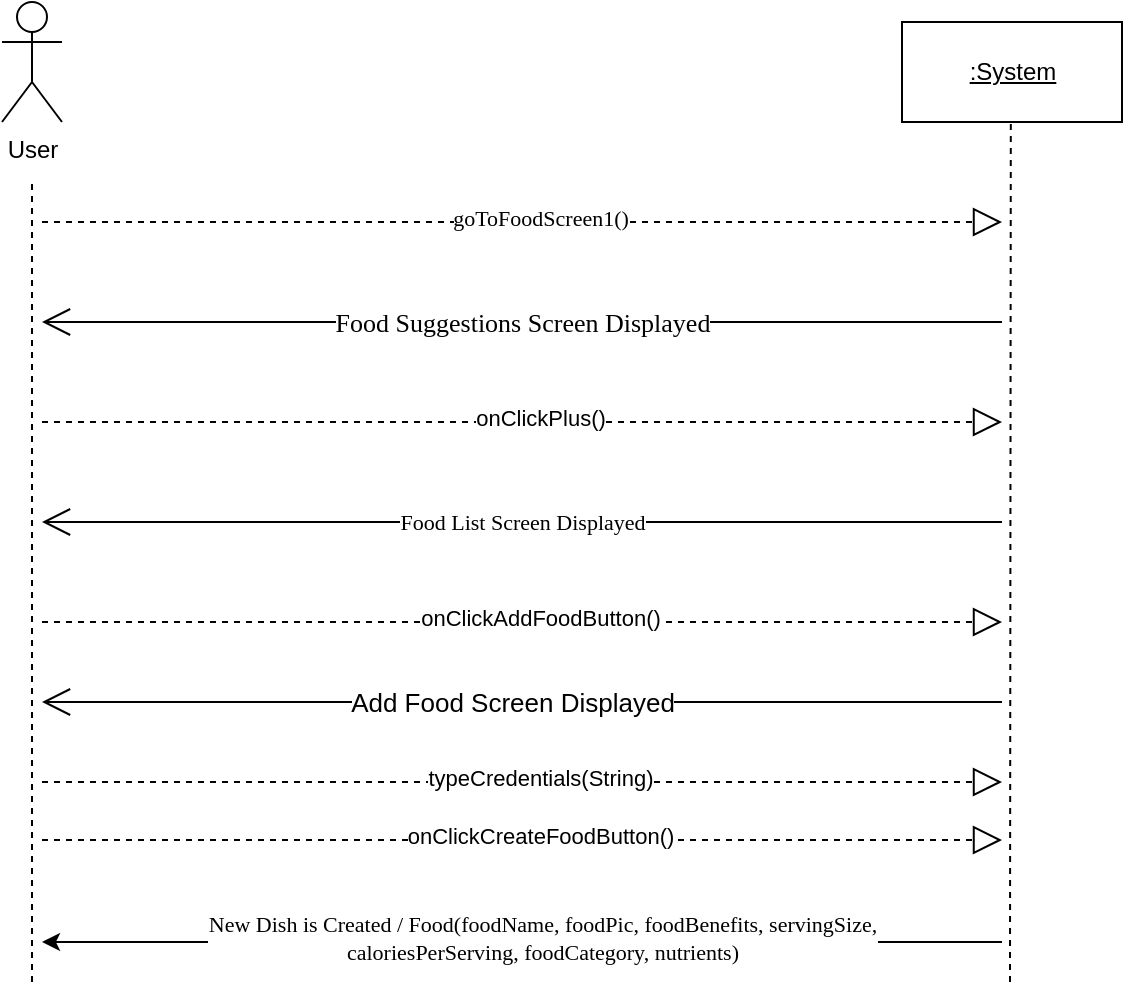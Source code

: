 <mxfile version="15.8.7" type="device"><diagram id="fsKUEpt00cAQXqf5Vs6Y" name="Page-1"><mxGraphModel dx="1404" dy="1714" grid="1" gridSize="10" guides="1" tooltips="1" connect="1" arrows="1" fold="1" page="1" pageScale="1" pageWidth="850" pageHeight="1100" math="0" shadow="0"><root><mxCell id="0"/><mxCell id="1" parent="0"/><mxCell id="f-GdbEtR7hPHFlpdBjNb-2" value="User" style="shape=umlActor;verticalLabelPosition=bottom;verticalAlign=top;html=1;" parent="1" vertex="1"><mxGeometry x="150" y="130" width="30" height="60" as="geometry"/></mxCell><mxCell id="f-GdbEtR7hPHFlpdBjNb-3" value="&lt;u&gt;:System&lt;/u&gt;" style="html=1;" parent="1" vertex="1"><mxGeometry x="600" y="140" width="110" height="50" as="geometry"/></mxCell><mxCell id="f-GdbEtR7hPHFlpdBjNb-6" value="" style="endArrow=none;dashed=1;html=1;rounded=0;" parent="1" edge="1"><mxGeometry width="50" height="50" relative="1" as="geometry"><mxPoint x="165" y="620" as="sourcePoint"/><mxPoint x="165" y="220" as="targetPoint"/></mxGeometry></mxCell><mxCell id="f-GdbEtR7hPHFlpdBjNb-7" value="" style="endArrow=none;dashed=1;html=1;rounded=0;" parent="1" edge="1"><mxGeometry width="50" height="50" relative="1" as="geometry"><mxPoint x="654" y="620" as="sourcePoint"/><mxPoint x="654.41" y="190" as="targetPoint"/></mxGeometry></mxCell><mxCell id="w5Yw9LY-AuXsBXbNcG6X-1" value="&lt;font face=&quot;Georgia&quot;&gt;&lt;br&gt;&lt;span style=&quot;font-size: 13px ; color: rgb(0 , 0 , 0) ; font-weight: normal ; text-decoration: none ; font-style: normal&quot;&gt;Food Suggestions Screen Displayed&lt;/span&gt;&lt;br&gt;&lt;br&gt;&lt;/font&gt;" style="endArrow=open;endFill=1;endSize=12;html=1;rounded=0;" parent="1" edge="1"><mxGeometry width="160" relative="1" as="geometry"><mxPoint x="650" y="290" as="sourcePoint"/><mxPoint x="170" y="290" as="targetPoint"/></mxGeometry></mxCell><mxCell id="w5Yw9LY-AuXsBXbNcG6X-2" value="" style="endArrow=block;dashed=1;endFill=0;endSize=12;html=1;rounded=0;" parent="1" edge="1"><mxGeometry width="160" relative="1" as="geometry"><mxPoint x="170" y="240" as="sourcePoint"/><mxPoint x="650" y="240" as="targetPoint"/></mxGeometry></mxCell><mxCell id="w5Yw9LY-AuXsBXbNcG6X-4" value="&lt;font face=&quot;Georgia&quot;&gt;goToFoodScreen1()&lt;/font&gt;" style="edgeLabel;html=1;align=center;verticalAlign=middle;resizable=0;points=[];" parent="w5Yw9LY-AuXsBXbNcG6X-2" vertex="1" connectable="0"><mxGeometry x="0.038" y="2" relative="1" as="geometry"><mxPoint as="offset"/></mxGeometry></mxCell><mxCell id="w5Yw9LY-AuXsBXbNcG6X-5" value="" style="endArrow=block;dashed=1;endFill=0;endSize=12;html=1;rounded=0;" parent="1" edge="1"><mxGeometry width="160" relative="1" as="geometry"><mxPoint x="170" y="340.0" as="sourcePoint"/><mxPoint x="650" y="340.0" as="targetPoint"/></mxGeometry></mxCell><mxCell id="w5Yw9LY-AuXsBXbNcG6X-6" value="onClickPlus()" style="edgeLabel;html=1;align=center;verticalAlign=middle;resizable=0;points=[];" parent="w5Yw9LY-AuXsBXbNcG6X-5" vertex="1" connectable="0"><mxGeometry x="0.038" y="2" relative="1" as="geometry"><mxPoint as="offset"/></mxGeometry></mxCell><mxCell id="w5Yw9LY-AuXsBXbNcG6X-8" value="&lt;font face=&quot;Georgia&quot;&gt;Food List Screen Displayed&lt;/font&gt;" style="endArrow=open;endFill=1;endSize=12;html=1;rounded=0;" parent="1" edge="1"><mxGeometry width="160" relative="1" as="geometry"><mxPoint x="650" y="390" as="sourcePoint"/><mxPoint x="170" y="390.0" as="targetPoint"/></mxGeometry></mxCell><mxCell id="w5Yw9LY-AuXsBXbNcG6X-9" value="&lt;span style=&quot;font-size: 13px ; color: #000000 ; font-weight: normal ; text-decoration: none ; font-family: &amp;#34;arial&amp;#34; ; font-style: normal&quot;&gt;Add Food Screen Displayed&lt;/span&gt;" style="endArrow=open;endFill=1;endSize=12;html=1;rounded=0;" parent="1" edge="1"><mxGeometry x="0.021" width="160" relative="1" as="geometry"><mxPoint x="650" y="480" as="sourcePoint"/><mxPoint x="170" y="480" as="targetPoint"/><mxPoint as="offset"/></mxGeometry></mxCell><mxCell id="w5Yw9LY-AuXsBXbNcG6X-15" value="" style="endArrow=block;dashed=1;endFill=0;endSize=12;html=1;rounded=0;" parent="1" edge="1"><mxGeometry width="160" relative="1" as="geometry"><mxPoint x="170" y="440.0" as="sourcePoint"/><mxPoint x="650" y="440.0" as="targetPoint"/></mxGeometry></mxCell><mxCell id="w5Yw9LY-AuXsBXbNcG6X-16" value="onClickAddFoodButton()" style="edgeLabel;html=1;align=center;verticalAlign=middle;resizable=0;points=[];" parent="w5Yw9LY-AuXsBXbNcG6X-15" vertex="1" connectable="0"><mxGeometry x="0.038" y="2" relative="1" as="geometry"><mxPoint as="offset"/></mxGeometry></mxCell><mxCell id="ZV2EDr4jiDLIFNhSU0kX-1" value="" style="endArrow=block;dashed=1;endFill=0;endSize=12;html=1;rounded=0;" parent="1" edge="1"><mxGeometry width="160" relative="1" as="geometry"><mxPoint x="170" y="549.0" as="sourcePoint"/><mxPoint x="650" y="549.0" as="targetPoint"/></mxGeometry></mxCell><mxCell id="ZV2EDr4jiDLIFNhSU0kX-2" value="onClickCreateFoodButton()" style="edgeLabel;html=1;align=center;verticalAlign=middle;resizable=0;points=[];" parent="ZV2EDr4jiDLIFNhSU0kX-1" vertex="1" connectable="0"><mxGeometry x="0.038" y="2" relative="1" as="geometry"><mxPoint as="offset"/></mxGeometry></mxCell><mxCell id="ZV2EDr4jiDLIFNhSU0kX-3" value="" style="endArrow=classic;html=1;rounded=0;fontFamily=Georgia;" parent="1" edge="1"><mxGeometry width="50" height="50" relative="1" as="geometry"><mxPoint x="650" y="600" as="sourcePoint"/><mxPoint x="170" y="600" as="targetPoint"/></mxGeometry></mxCell><mxCell id="ZV2EDr4jiDLIFNhSU0kX-4" value="&lt;div&gt;New Dish is Created / Food(foodName, foodPic, foodBenefits, servingSize, &lt;br&gt;&lt;/div&gt;&lt;div&gt;caloriesPerServing, foodCategory, nutrients)&lt;br&gt;&lt;/div&gt;" style="edgeLabel;html=1;align=center;verticalAlign=middle;resizable=0;points=[];fontFamily=Georgia;" parent="ZV2EDr4jiDLIFNhSU0kX-3" vertex="1" connectable="0"><mxGeometry x="0.079" y="-2" relative="1" as="geometry"><mxPoint x="29" as="offset"/></mxGeometry></mxCell><mxCell id="ZV2EDr4jiDLIFNhSU0kX-5" value="" style="endArrow=block;dashed=1;endFill=0;endSize=12;html=1;rounded=0;" parent="1" edge="1"><mxGeometry width="160" relative="1" as="geometry"><mxPoint x="170" y="520.0" as="sourcePoint"/><mxPoint x="650" y="520.0" as="targetPoint"/></mxGeometry></mxCell><mxCell id="ZV2EDr4jiDLIFNhSU0kX-6" value="typeCredentials(String)" style="edgeLabel;html=1;align=center;verticalAlign=middle;resizable=0;points=[];" parent="ZV2EDr4jiDLIFNhSU0kX-5" vertex="1" connectable="0"><mxGeometry x="0.038" y="2" relative="1" as="geometry"><mxPoint as="offset"/></mxGeometry></mxCell></root></mxGraphModel></diagram></mxfile>